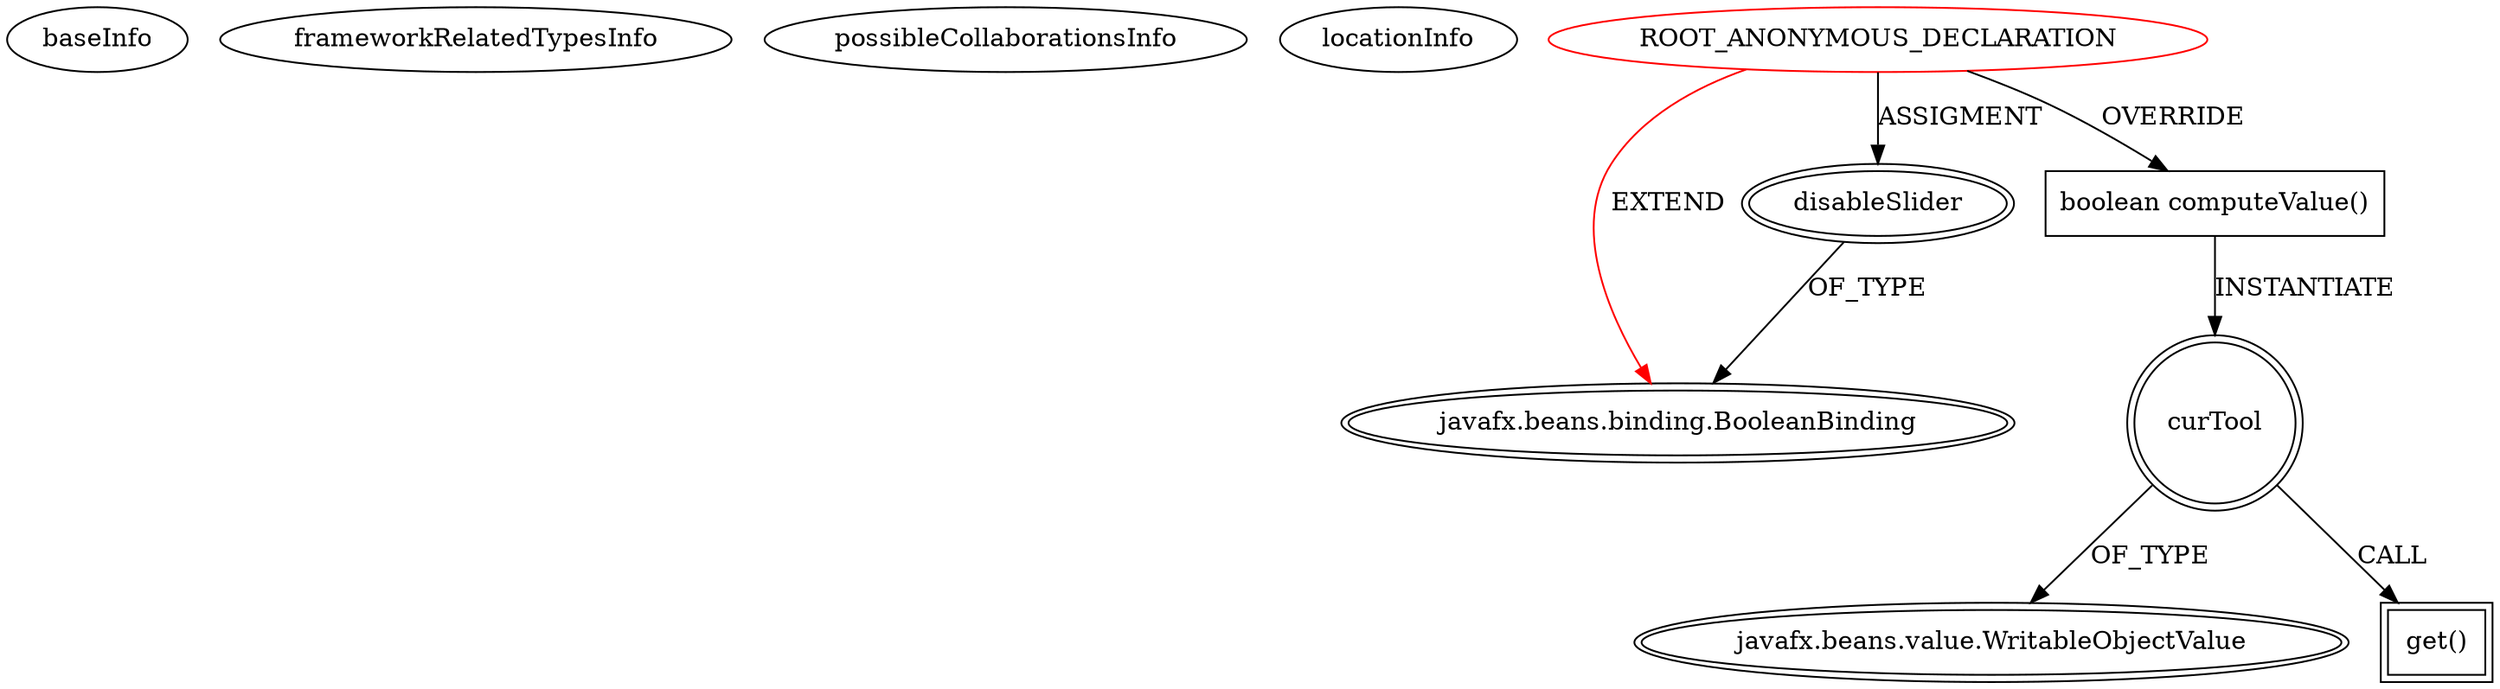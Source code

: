 digraph {
baseInfo[graphId=3101,category="extension_graph",isAnonymous=true,possibleRelation=false]
frameworkRelatedTypesInfo[0="javafx.beans.binding.BooleanBinding"]
possibleCollaborationsInfo[]
locationInfo[projectName="if12b051-SWP_Paint",filePath="/if12b051-SWP_Paint/SWP_Paint-master/SWP_Paint/src/gui/ToolsSizeMediator.java",contextSignature="ToolsSizeMediator",graphId="3101"]
0[label="ROOT_ANONYMOUS_DECLARATION",vertexType="ROOT_ANONYMOUS_DECLARATION",isFrameworkType=false,color=red]
1[label="javafx.beans.binding.BooleanBinding",vertexType="FRAMEWORK_CLASS_TYPE",isFrameworkType=true,peripheries=2]
2[label="disableSlider",vertexType="OUTSIDE_VARIABLE_EXPRESION",isFrameworkType=true,peripheries=2]
4[label="boolean computeValue()",vertexType="OVERRIDING_METHOD_DECLARATION",isFrameworkType=false,shape=box]
5[label="curTool",vertexType="VARIABLE_EXPRESION",isFrameworkType=true,peripheries=2,shape=circle]
7[label="javafx.beans.value.WritableObjectValue",vertexType="FRAMEWORK_INTERFACE_TYPE",isFrameworkType=true,peripheries=2]
6[label="get()",vertexType="INSIDE_CALL",isFrameworkType=true,peripheries=2,shape=box]
0->1[label="EXTEND",color=red]
0->2[label="ASSIGMENT"]
2->1[label="OF_TYPE"]
0->4[label="OVERRIDE"]
4->5[label="INSTANTIATE"]
5->7[label="OF_TYPE"]
5->6[label="CALL"]
}

